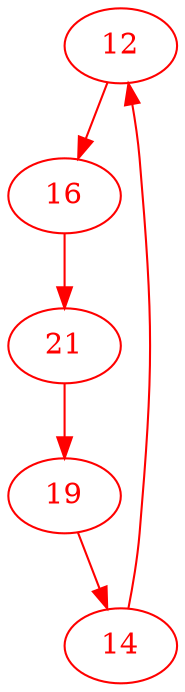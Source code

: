 digraph g{
node [color = red, fontcolor=red]; 12 14 16 19 21 ;
12 -> 16 [color=red] ;
14 -> 12 [color=red] ;
16 -> 21 [color=red] ;
19 -> 14 [color=red] ;
21 -> 19 [color=red] ;
}